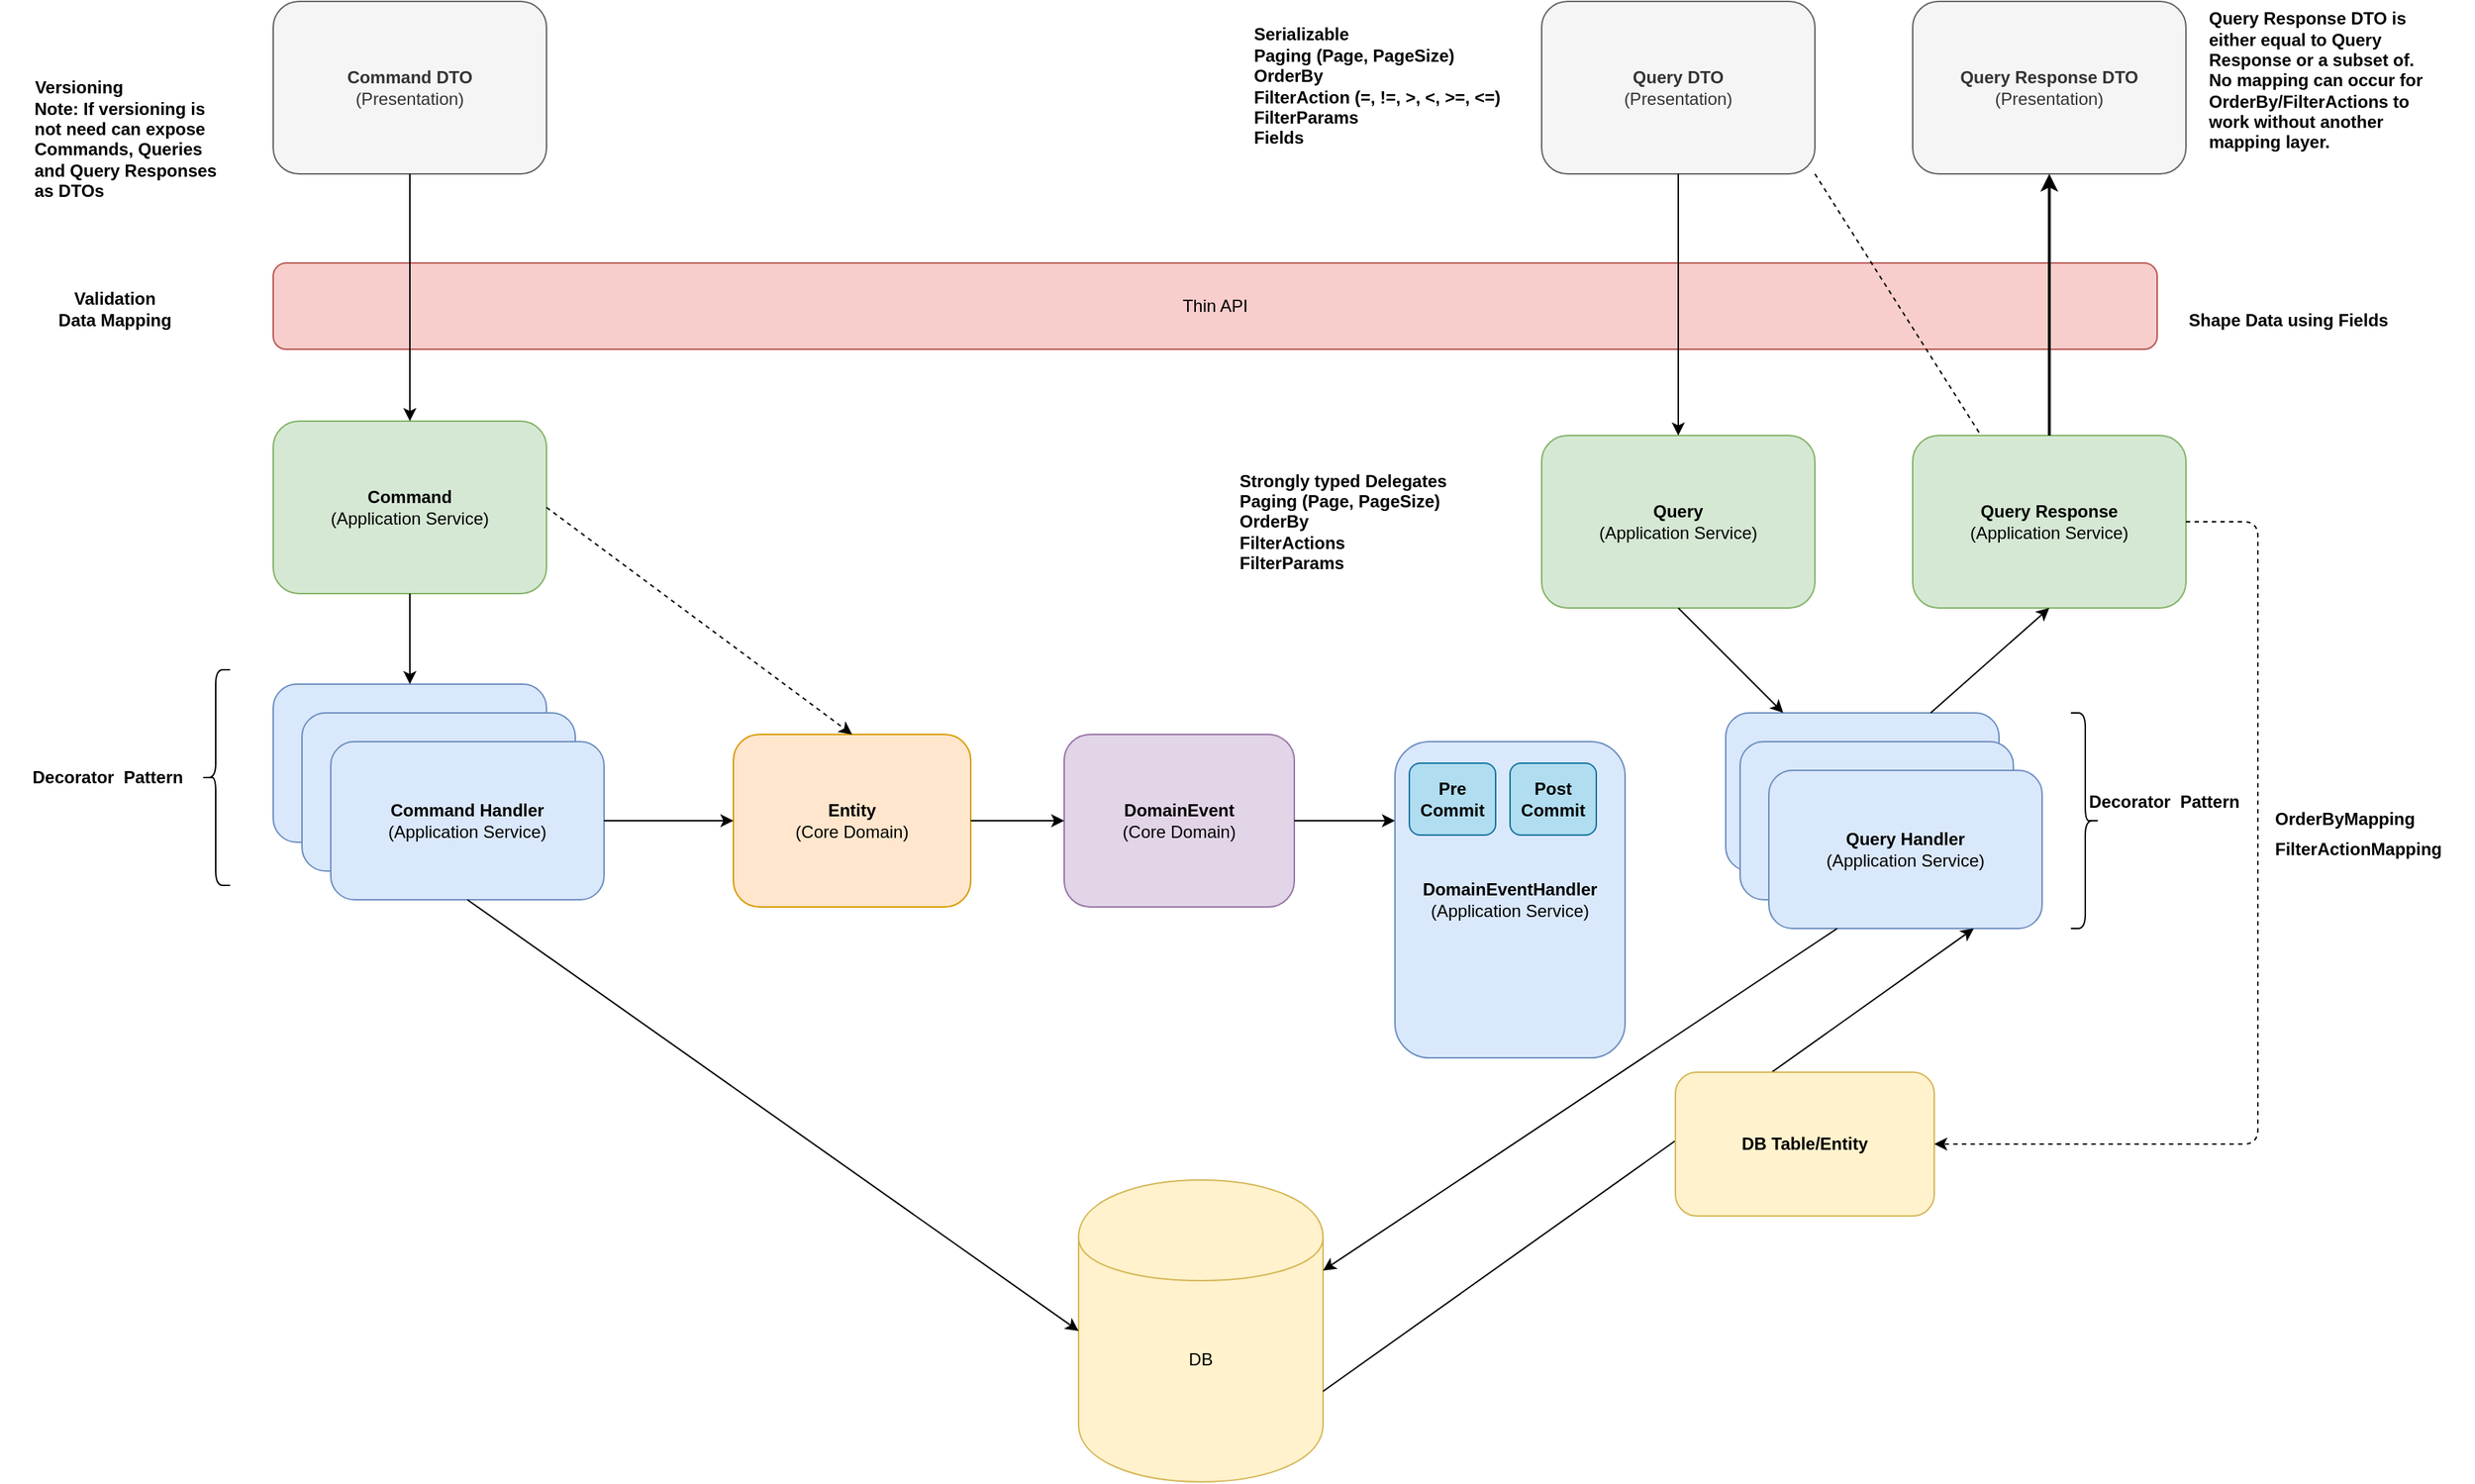 <mxfile version="12.6.1" type="device"><diagram id="Shv8idoQgrJN4rAfnkL6" name="Page-1"><mxGraphModel dx="2274" dy="1206" grid="1" gridSize="10" guides="1" tooltips="1" connect="1" arrows="1" fold="1" page="1" pageScale="1" pageWidth="850" pageHeight="1100" math="0" shadow="0"><root><mxCell id="0"/><mxCell id="1" parent="0"/><mxCell id="zQwGPbky9w92wJC24JL_-1" value="&lt;b&gt;Command&lt;/b&gt;&lt;br&gt;(Application Service)" style="rounded=1;whiteSpace=wrap;html=1;fillColor=#d5e8d4;strokeColor=#82b366;" parent="1" vertex="1"><mxGeometry x="210" y="327" width="190" height="120" as="geometry"/></mxCell><mxCell id="zQwGPbky9w92wJC24JL_-4" value="DB" style="shape=cylinder;whiteSpace=wrap;html=1;boundedLbl=1;backgroundOutline=1;rounded=1;fillColor=#fff2cc;strokeColor=#d6b656;shadow=0;" parent="1" vertex="1"><mxGeometry x="770" y="855" width="170" height="210" as="geometry"/></mxCell><mxCell id="zQwGPbky9w92wJC24JL_-5" value="CommandHandler" style="rounded=1;whiteSpace=wrap;html=1;fillColor=#dae8fc;strokeColor=#6c8ebf;" parent="1" vertex="1"><mxGeometry x="210" y="510" width="190" height="110" as="geometry"/></mxCell><mxCell id="zQwGPbky9w92wJC24JL_-6" value="&lt;b&gt;Query&lt;/b&gt;&lt;br&gt;(Application Service)" style="rounded=1;whiteSpace=wrap;html=1;fillColor=#d5e8d4;strokeColor=#82b366;" parent="1" vertex="1"><mxGeometry x="1092" y="337" width="190" height="120" as="geometry"/></mxCell><mxCell id="zQwGPbky9w92wJC24JL_-7" value="QueryHandler" style="rounded=1;whiteSpace=wrap;html=1;fillColor=#dae8fc;strokeColor=#6c8ebf;" parent="1" vertex="1"><mxGeometry x="1220" y="530" width="190" height="110" as="geometry"/></mxCell><mxCell id="zQwGPbky9w92wJC24JL_-10" value="Thin API" style="rounded=1;whiteSpace=wrap;html=1;fillColor=#f8cecc;strokeColor=#b85450;" parent="1" vertex="1"><mxGeometry x="210" y="217" width="1310" height="60" as="geometry"/></mxCell><mxCell id="zQwGPbky9w92wJC24JL_-11" value="CommandHandler" style="rounded=1;whiteSpace=wrap;html=1;fillColor=#dae8fc;strokeColor=#6c8ebf;" parent="1" vertex="1"><mxGeometry x="230" y="530" width="190" height="110" as="geometry"/></mxCell><mxCell id="zQwGPbky9w92wJC24JL_-12" value="&lt;b&gt;Command Handler&lt;/b&gt;&lt;br&gt;(Application Service)" style="rounded=1;whiteSpace=wrap;html=1;fillColor=#dae8fc;strokeColor=#6c8ebf;" parent="1" vertex="1"><mxGeometry x="250" y="550" width="190" height="110" as="geometry"/></mxCell><mxCell id="zQwGPbky9w92wJC24JL_-13" value="QueryHandler" style="rounded=1;whiteSpace=wrap;html=1;fillColor=#dae8fc;strokeColor=#6c8ebf;" parent="1" vertex="1"><mxGeometry x="1230" y="550" width="190" height="110" as="geometry"/></mxCell><mxCell id="zQwGPbky9w92wJC24JL_-14" value="&lt;b&gt;Query Handler&lt;/b&gt;&lt;br&gt;(Application Service)" style="rounded=1;whiteSpace=wrap;html=1;fillColor=#dae8fc;strokeColor=#6c8ebf;" parent="1" vertex="1"><mxGeometry x="1250" y="570" width="190" height="110" as="geometry"/></mxCell><mxCell id="zQwGPbky9w92wJC24JL_-15" value="&lt;b&gt;DomainEvent&lt;/b&gt;&lt;br&gt;(Core Domain)" style="rounded=1;whiteSpace=wrap;html=1;fillColor=#e1d5e7;strokeColor=#9673a6;" parent="1" vertex="1"><mxGeometry x="760" y="545" width="160" height="120" as="geometry"/></mxCell><mxCell id="zQwGPbky9w92wJC24JL_-16" value="&lt;b&gt;DomainEventHandler&lt;/b&gt;&lt;br&gt;(Application Service)" style="rounded=1;whiteSpace=wrap;html=1;fillColor=#dae8fc;strokeColor=#6c8ebf;labelPosition=center;verticalLabelPosition=middle;align=center;verticalAlign=middle;" parent="1" vertex="1"><mxGeometry x="990" y="550" width="160" height="220" as="geometry"/></mxCell><mxCell id="zQwGPbky9w92wJC24JL_-19" value="" style="endArrow=classic;html=1;exitX=0.5;exitY=1;exitDx=0;exitDy=0;entryX=0.5;entryY=0;entryDx=0;entryDy=0;" parent="1" source="zQwGPbky9w92wJC24JL_-1" target="zQwGPbky9w92wJC24JL_-5" edge="1"><mxGeometry width="50" height="50" relative="1" as="geometry"><mxPoint x="440" y="715" as="sourcePoint"/><mxPoint x="490" y="665" as="targetPoint"/></mxGeometry></mxCell><mxCell id="zQwGPbky9w92wJC24JL_-21" value="" style="endArrow=classic;html=1;exitX=0.5;exitY=1;exitDx=0;exitDy=0;" parent="1" source="zQwGPbky9w92wJC24JL_-6" target="zQwGPbky9w92wJC24JL_-7" edge="1"><mxGeometry width="50" height="50" relative="1" as="geometry"><mxPoint x="1282" y="800" as="sourcePoint"/><mxPoint x="1332" y="750" as="targetPoint"/></mxGeometry></mxCell><mxCell id="zQwGPbky9w92wJC24JL_-24" value="" style="endArrow=classic;html=1;exitX=0.5;exitY=1;exitDx=0;exitDy=0;entryX=0;entryY=0.5;entryDx=0;entryDy=0;" parent="1" source="zQwGPbky9w92wJC24JL_-12" target="zQwGPbky9w92wJC24JL_-4" edge="1"><mxGeometry width="50" height="50" relative="1" as="geometry"><mxPoint x="870" y="715" as="sourcePoint"/><mxPoint x="920" y="665" as="targetPoint"/></mxGeometry></mxCell><mxCell id="zQwGPbky9w92wJC24JL_-25" value="" style="endArrow=classic;html=1;exitX=0.25;exitY=1;exitDx=0;exitDy=0;entryX=1;entryY=0.3;entryDx=0;entryDy=0;" parent="1" source="zQwGPbky9w92wJC24JL_-14" target="zQwGPbky9w92wJC24JL_-4" edge="1"><mxGeometry width="50" height="50" relative="1" as="geometry"><mxPoint x="1120" y="425" as="sourcePoint"/><mxPoint x="1170" y="375" as="targetPoint"/></mxGeometry></mxCell><mxCell id="zQwGPbky9w92wJC24JL_-26" value="" style="endArrow=classic;html=1;exitX=1;exitY=0.7;exitDx=0;exitDy=0;entryX=0.75;entryY=1;entryDx=0;entryDy=0;" parent="1" source="zQwGPbky9w92wJC24JL_-4" target="zQwGPbky9w92wJC24JL_-14" edge="1"><mxGeometry width="50" height="50" relative="1" as="geometry"><mxPoint x="860" y="695" as="sourcePoint"/><mxPoint x="910" y="645" as="targetPoint"/></mxGeometry></mxCell><mxCell id="zQwGPbky9w92wJC24JL_-29" value="&lt;b&gt;Entity&lt;/b&gt;&lt;br&gt;(Core Domain)" style="rounded=1;whiteSpace=wrap;html=1;fillColor=#ffe6cc;strokeColor=#d79b00;" parent="1" vertex="1"><mxGeometry x="530" y="545" width="165" height="120" as="geometry"/></mxCell><mxCell id="zQwGPbky9w92wJC24JL_-35" value="&lt;b&gt;Command DTO&lt;/b&gt;&lt;br&gt;(Presentation)" style="rounded=1;whiteSpace=wrap;html=1;fillColor=#f5f5f5;strokeColor=#666666;fontColor=#333333;" parent="1" vertex="1"><mxGeometry x="210" y="35" width="190" height="120" as="geometry"/></mxCell><mxCell id="zQwGPbky9w92wJC24JL_-36" value="&lt;b&gt;Query DTO&lt;/b&gt;&lt;br&gt;(Presentation)" style="rounded=1;whiteSpace=wrap;html=1;fillColor=#f5f5f5;strokeColor=#666666;fontColor=#333333;" parent="1" vertex="1"><mxGeometry x="1092" y="35" width="190" height="120" as="geometry"/></mxCell><mxCell id="zQwGPbky9w92wJC24JL_-37" value="&lt;b&gt;Query Response&lt;/b&gt;&lt;br&gt;(Application Service)" style="rounded=1;whiteSpace=wrap;html=1;fillColor=#d5e8d4;strokeColor=#82b366;" parent="1" vertex="1"><mxGeometry x="1350" y="337" width="190" height="120" as="geometry"/></mxCell><mxCell id="zQwGPbky9w92wJC24JL_-38" value="&lt;b&gt;Query Response DTO&lt;/b&gt;&lt;br&gt;(Presentation)" style="rounded=1;whiteSpace=wrap;html=1;fillColor=#f5f5f5;strokeColor=#666666;fontColor=#333333;" parent="1" vertex="1"><mxGeometry x="1350" y="35" width="190" height="120" as="geometry"/></mxCell><mxCell id="zQwGPbky9w92wJC24JL_-39" value="" style="endArrow=classic;html=1;exitX=0.75;exitY=0;exitDx=0;exitDy=0;entryX=0.5;entryY=1;entryDx=0;entryDy=0;" parent="1" source="zQwGPbky9w92wJC24JL_-7" target="zQwGPbky9w92wJC24JL_-37" edge="1"><mxGeometry width="50" height="50" relative="1" as="geometry"><mxPoint x="1520" y="605" as="sourcePoint"/><mxPoint x="1570" y="555" as="targetPoint"/></mxGeometry></mxCell><mxCell id="zQwGPbky9w92wJC24JL_-40" value="" style="endArrow=classic;html=1;exitX=0.5;exitY=0;exitDx=0;exitDy=0;entryX=0.5;entryY=1;entryDx=0;entryDy=0;strokeWidth=2;" parent="1" source="zQwGPbky9w92wJC24JL_-37" target="zQwGPbky9w92wJC24JL_-38" edge="1"><mxGeometry width="50" height="50" relative="1" as="geometry"><mxPoint x="1690" y="365" as="sourcePoint"/><mxPoint x="1740" y="315" as="targetPoint"/></mxGeometry></mxCell><mxCell id="zQwGPbky9w92wJC24JL_-41" value="" style="endArrow=classic;html=1;exitX=0.5;exitY=1;exitDx=0;exitDy=0;" parent="1" source="zQwGPbky9w92wJC24JL_-35" target="zQwGPbky9w92wJC24JL_-1" edge="1"><mxGeometry width="50" height="50" relative="1" as="geometry"><mxPoint x="730" y="435" as="sourcePoint"/><mxPoint x="780" y="385" as="targetPoint"/></mxGeometry></mxCell><mxCell id="zQwGPbky9w92wJC24JL_-44" value="" style="endArrow=classic;html=1;exitX=1;exitY=0.5;exitDx=0;exitDy=0;" parent="1" source="zQwGPbky9w92wJC24JL_-12" target="zQwGPbky9w92wJC24JL_-29" edge="1"><mxGeometry width="50" height="50" relative="1" as="geometry"><mxPoint x="820" y="485" as="sourcePoint"/><mxPoint x="870" y="435" as="targetPoint"/></mxGeometry></mxCell><mxCell id="zQwGPbky9w92wJC24JL_-45" value="" style="endArrow=classic;html=1;exitX=1;exitY=0.5;exitDx=0;exitDy=0;entryX=0;entryY=0.5;entryDx=0;entryDy=0;" parent="1" source="zQwGPbky9w92wJC24JL_-29" target="zQwGPbky9w92wJC24JL_-15" edge="1"><mxGeometry width="50" height="50" relative="1" as="geometry"><mxPoint x="450" y="615" as="sourcePoint"/><mxPoint x="540" y="615" as="targetPoint"/></mxGeometry></mxCell><mxCell id="zQwGPbky9w92wJC24JL_-46" value="" style="endArrow=classic;html=1;exitX=1;exitY=0.5;exitDx=0;exitDy=0;entryX=0;entryY=0.25;entryDx=0;entryDy=0;" parent="1" source="zQwGPbky9w92wJC24JL_-15" target="zQwGPbky9w92wJC24JL_-16" edge="1"><mxGeometry width="50" height="50" relative="1" as="geometry"><mxPoint x="705" y="615" as="sourcePoint"/><mxPoint x="770" y="615" as="targetPoint"/></mxGeometry></mxCell><mxCell id="zQwGPbky9w92wJC24JL_-47" value="" style="endArrow=classic;html=1;entryX=0.5;entryY=0;entryDx=0;entryDy=0;exitX=0.5;exitY=1;exitDx=0;exitDy=0;" parent="1" source="zQwGPbky9w92wJC24JL_-36" target="zQwGPbky9w92wJC24JL_-6" edge="1"><mxGeometry width="50" height="50" relative="1" as="geometry"><mxPoint x="1180" y="175" as="sourcePoint"/><mxPoint x="1800" y="485" as="targetPoint"/></mxGeometry></mxCell><mxCell id="zQwGPbky9w92wJC24JL_-48" value="Decorator&amp;nbsp; Pattern" style="text;html=1;strokeColor=none;fillColor=none;align=center;verticalAlign=middle;whiteSpace=wrap;rounded=0;shadow=0;fontStyle=1" parent="1" vertex="1"><mxGeometry x="40" y="565" width="110" height="20" as="geometry"/></mxCell><mxCell id="zQwGPbky9w92wJC24JL_-49" value="" style="shape=curlyBracket;whiteSpace=wrap;html=1;rounded=1;shadow=0;direction=west;" parent="1" vertex="1"><mxGeometry x="1460" y="530" width="20" height="150" as="geometry"/></mxCell><mxCell id="zQwGPbky9w92wJC24JL_-52" value="" style="shape=curlyBracket;whiteSpace=wrap;html=1;rounded=1;shadow=0;direction=east;" parent="1" vertex="1"><mxGeometry x="160" y="500" width="20" height="150" as="geometry"/></mxCell><mxCell id="zQwGPbky9w92wJC24JL_-53" value="Decorator&amp;nbsp; Pattern" style="text;html=1;strokeColor=none;fillColor=none;align=center;verticalAlign=middle;whiteSpace=wrap;rounded=0;shadow=0;fontStyle=1" parent="1" vertex="1"><mxGeometry x="1470" y="582" width="110" height="20" as="geometry"/></mxCell><mxCell id="zQwGPbky9w92wJC24JL_-54" value="Versioning" style="text;html=1;strokeColor=none;fillColor=none;align=center;verticalAlign=middle;whiteSpace=wrap;rounded=0;shadow=0;fontStyle=1" parent="1" vertex="1"><mxGeometry x="20" y="85" width="110" height="20" as="geometry"/></mxCell><mxCell id="zQwGPbky9w92wJC24JL_-55" value="Validation&lt;br&gt;Data Mapping&lt;br&gt;" style="text;html=1;strokeColor=none;fillColor=none;align=center;verticalAlign=middle;whiteSpace=wrap;rounded=0;shadow=0;fontStyle=1" parent="1" vertex="1"><mxGeometry x="20" y="237" width="160" height="23" as="geometry"/></mxCell><mxCell id="zQwGPbky9w92wJC24JL_-60" value="&lt;b&gt;Pre Commit&lt;/b&gt;" style="rounded=1;whiteSpace=wrap;html=1;fillColor=#b1ddf0;strokeColor=#10739e;" parent="1" vertex="1"><mxGeometry x="1000" y="565" width="60" height="50" as="geometry"/></mxCell><mxCell id="zQwGPbky9w92wJC24JL_-61" value="&lt;b&gt;Post Commit&lt;/b&gt;" style="rounded=1;whiteSpace=wrap;html=1;fillColor=#b1ddf0;strokeColor=#10739e;" parent="1" vertex="1"><mxGeometry x="1070" y="565" width="60" height="50" as="geometry"/></mxCell><mxCell id="2ipr_EQyVUQP0CQGnIY_-3" value="FilterActionMapping" style="text;html=1;strokeColor=none;fillColor=none;align=left;verticalAlign=middle;whiteSpace=wrap;rounded=0;shadow=0;fontStyle=1" vertex="1" parent="1"><mxGeometry x="1600" y="613.5" width="140" height="23" as="geometry"/></mxCell><mxCell id="2ipr_EQyVUQP0CQGnIY_-8" value="Shape Data using Fields" style="text;html=1;strokeColor=none;fillColor=none;align=left;verticalAlign=middle;whiteSpace=wrap;rounded=0;shadow=0;fontStyle=1" vertex="1" parent="1"><mxGeometry x="1540" y="245.5" width="160" height="23" as="geometry"/></mxCell><mxCell id="2ipr_EQyVUQP0CQGnIY_-9" value="Note: If versioning is not need can expose Commands, Queries and Query Responses as DTOs" style="text;html=1;strokeColor=none;fillColor=none;align=left;verticalAlign=middle;whiteSpace=wrap;rounded=0;fontStyle=1" vertex="1" parent="1"><mxGeometry x="42" y="128" width="130" height="20" as="geometry"/></mxCell><mxCell id="2ipr_EQyVUQP0CQGnIY_-10" value="" style="endArrow=classic;html=1;exitX=1;exitY=0.5;exitDx=0;exitDy=0;entryX=0.5;entryY=0;entryDx=0;entryDy=0;dashed=1;" edge="1" parent="1" source="zQwGPbky9w92wJC24JL_-1" target="zQwGPbky9w92wJC24JL_-29"><mxGeometry width="50" height="50" relative="1" as="geometry"><mxPoint x="510" y="460" as="sourcePoint"/><mxPoint x="560" y="410" as="targetPoint"/></mxGeometry></mxCell><mxCell id="2ipr_EQyVUQP0CQGnIY_-11" value="&lt;b&gt;DB Table/Entity&lt;/b&gt;" style="rounded=1;whiteSpace=wrap;html=1;fillColor=#fff2cc;strokeColor=#d6b656;" vertex="1" parent="1"><mxGeometry x="1185" y="780" width="180" height="100" as="geometry"/></mxCell><mxCell id="2ipr_EQyVUQP0CQGnIY_-13" value="" style="edgeStyle=segmentEdgeStyle;endArrow=classic;html=1;dashed=1;exitX=1;exitY=0.5;exitDx=0;exitDy=0;" edge="1" parent="1" source="zQwGPbky9w92wJC24JL_-37" target="2ipr_EQyVUQP0CQGnIY_-11"><mxGeometry width="50" height="50" relative="1" as="geometry"><mxPoint x="1610" y="890" as="sourcePoint"/><mxPoint x="1660" y="840" as="targetPoint"/><Array as="points"><mxPoint x="1590" y="397"/><mxPoint x="1590" y="830"/></Array></mxGeometry></mxCell><mxCell id="2ipr_EQyVUQP0CQGnIY_-15" value="&lt;div&gt;&lt;span&gt;Serializable&lt;/span&gt;&lt;/div&gt;&lt;div&gt;&lt;span&gt;Paging (Page, PageSize)&lt;/span&gt;&lt;/div&gt;OrderBy&lt;br&gt;FilterAction (=, !=, &amp;gt;, &amp;lt;, &amp;gt;=, &amp;lt;=)&lt;br&gt;FilterParams&lt;br&gt;Fields" style="text;html=1;strokeColor=none;fillColor=none;align=left;verticalAlign=middle;whiteSpace=wrap;rounded=0;shadow=0;fontStyle=1" vertex="1" parent="1"><mxGeometry x="890" y="82" width="190" height="23" as="geometry"/></mxCell><mxCell id="2ipr_EQyVUQP0CQGnIY_-16" value="Strongly typed Delegates&lt;br&gt;Paging (Page, PageSize)&lt;br&gt;OrderBy&lt;br&gt;FilterActions&lt;br&gt;FilterParams" style="text;html=1;strokeColor=none;fillColor=none;align=left;verticalAlign=middle;whiteSpace=wrap;rounded=0;shadow=0;fontStyle=1" vertex="1" parent="1"><mxGeometry x="880" y="385.5" width="200" height="23" as="geometry"/></mxCell><mxCell id="2ipr_EQyVUQP0CQGnIY_-20" value="Query Response DTO is either equal to Query Response or a subset of. No mapping can occur for OrderBy/FilterActions to work without another mapping layer." style="text;html=1;strokeColor=none;fillColor=none;align=left;verticalAlign=middle;whiteSpace=wrap;rounded=0;shadow=0;fontStyle=1" vertex="1" parent="1"><mxGeometry x="1554" y="78" width="160" height="23" as="geometry"/></mxCell><mxCell id="2ipr_EQyVUQP0CQGnIY_-23" value="OrderByMapping" style="text;html=1;strokeColor=none;fillColor=none;align=left;verticalAlign=middle;whiteSpace=wrap;rounded=0;shadow=0;fontStyle=1" vertex="1" parent="1"><mxGeometry x="1600" y="592" width="100" height="23" as="geometry"/></mxCell><mxCell id="2ipr_EQyVUQP0CQGnIY_-24" value="" style="endArrow=none;dashed=1;html=1;strokeWidth=1;exitX=1;exitY=1;exitDx=0;exitDy=0;entryX=0.25;entryY=0;entryDx=0;entryDy=0;" edge="1" parent="1" source="zQwGPbky9w92wJC24JL_-36" target="zQwGPbky9w92wJC24JL_-37"><mxGeometry width="50" height="50" relative="1" as="geometry"><mxPoint x="1740" y="410" as="sourcePoint"/><mxPoint x="1790" y="360" as="targetPoint"/></mxGeometry></mxCell></root></mxGraphModel></diagram></mxfile>